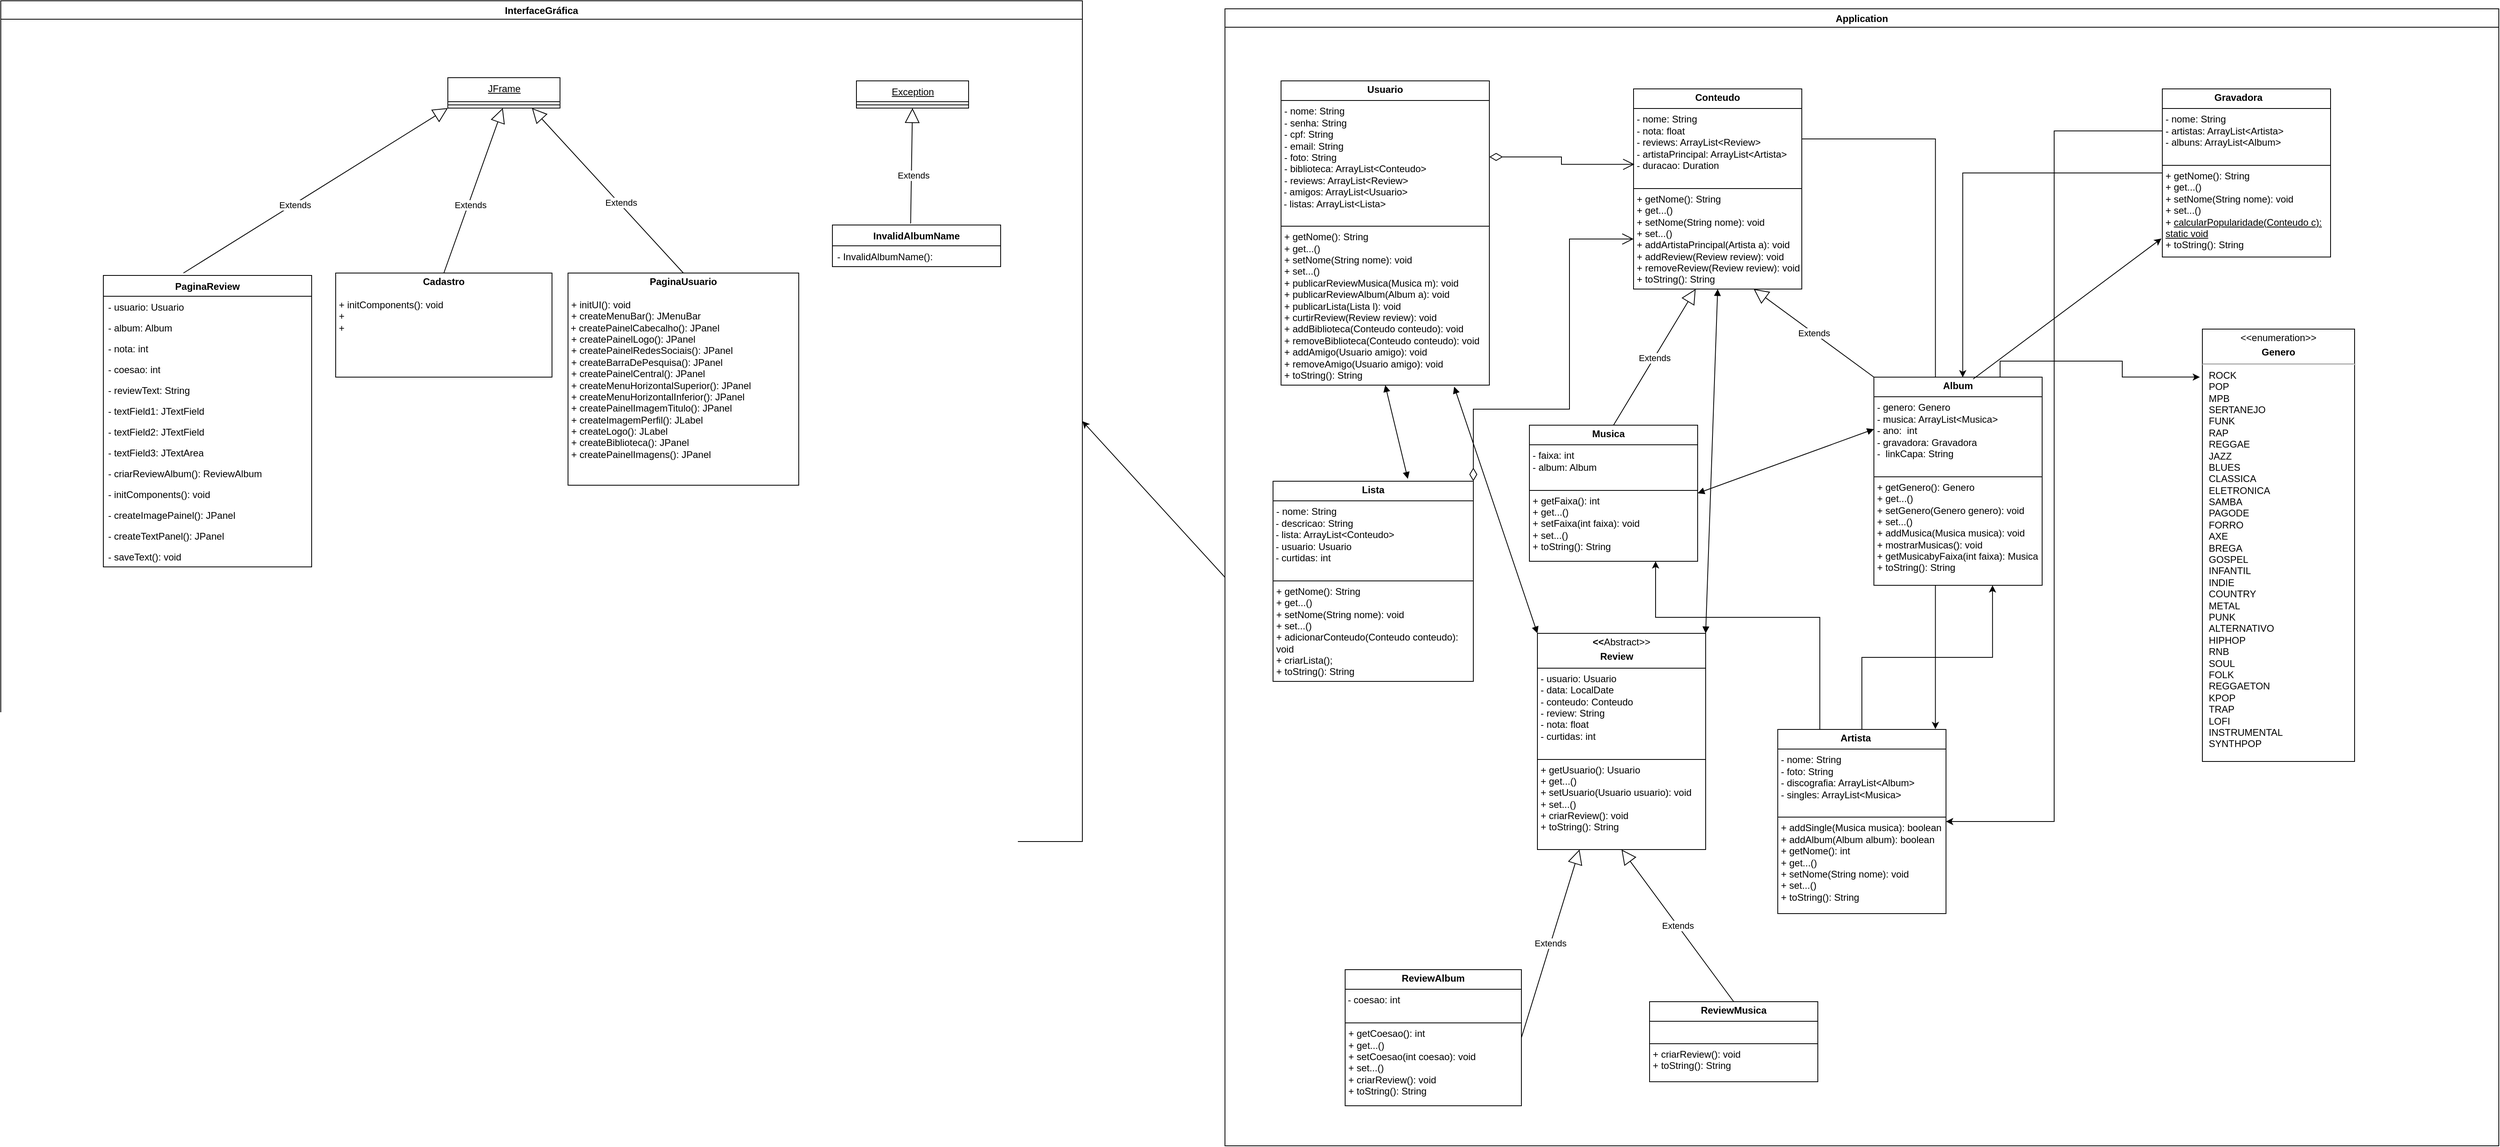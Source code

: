 <mxfile>
    <diagram id="bqN5y9k-0daHvCPZLNPp" name="Page-1">
        <mxGraphModel dx="3400" dy="1515" grid="1" gridSize="10" guides="1" tooltips="1" connect="1" arrows="1" fold="1" page="1" pageScale="1" pageWidth="850" pageHeight="1100" math="0" shadow="0">
            <root>
                <mxCell id="0"/>
                <mxCell id="1" parent="0"/>
                <mxCell id="2" value="&lt;p style=&quot;margin:0px;margin-top:4px;text-align:center;&quot;&gt;&lt;b&gt;Conteudo&lt;/b&gt;&lt;br&gt;&lt;/p&gt;&lt;hr size=&quot;1&quot; style=&quot;border-style:solid;&quot;&gt;&lt;p style=&quot;margin:0px;margin-left:4px;&quot;&gt;- nome: String&lt;/p&gt;&lt;p style=&quot;margin:0px;margin-left:4px;&quot;&gt;- nota: float&lt;/p&gt;&lt;p style=&quot;margin:0px;margin-left:4px;&quot;&gt;- reviews: ArrayList&amp;lt;Review&amp;gt;&lt;/p&gt;&lt;p style=&quot;margin:0px;margin-left:4px;&quot;&gt;- artistaPrincipal: ArrayList&amp;lt;Artista&amp;gt;&lt;/p&gt;&lt;p style=&quot;margin:0px;margin-left:4px;&quot;&gt;- duracao: Duration&lt;br&gt;&lt;/p&gt;&lt;p style=&quot;margin:0px;margin-left:4px;&quot;&gt;&lt;br&gt;&lt;/p&gt;&lt;hr size=&quot;1&quot; style=&quot;border-style:solid;&quot;&gt;&lt;p style=&quot;margin:0px;margin-left:4px;&quot;&gt;+ getNome(): String&lt;/p&gt;&lt;p style=&quot;margin:0px;margin-left:4px;&quot;&gt;+ get...()&lt;/p&gt;&lt;p style=&quot;margin:0px;margin-left:4px;&quot;&gt;+ setNome(String nome): void&lt;/p&gt;&lt;p style=&quot;margin:0px;margin-left:4px;&quot;&gt;+ set...()&lt;/p&gt;&lt;p style=&quot;margin:0px;margin-left:4px;&quot;&gt;+ addArtistaPrincipal(Artista a): void&lt;/p&gt;&lt;p style=&quot;margin:0px;margin-left:4px;&quot;&gt;+ addReview(Review review): void&lt;/p&gt;&lt;p style=&quot;margin:0px;margin-left:4px;&quot;&gt;+ removeReview(Review review): void&lt;/p&gt;&lt;p style=&quot;margin:0px;margin-left:4px;&quot;&gt;+ toString(): String&lt;br&gt;&lt;/p&gt;" style="verticalAlign=top;align=left;overflow=fill;html=1;whiteSpace=wrap;" parent="1" vertex="1">
                    <mxGeometry x="160" y="10" width="210" height="250" as="geometry"/>
                </mxCell>
                <mxCell id="5" value="&lt;p style=&quot;margin:0px;margin-top:4px;text-align:center;&quot;&gt;&lt;b&gt;Musica&lt;span style=&quot;white-space: pre;&quot;&gt;&#9;&lt;/span&gt;&lt;/b&gt;&lt;br&gt;&lt;/p&gt;&lt;hr size=&quot;1&quot; style=&quot;border-style:solid;&quot;&gt;&lt;p style=&quot;margin:0px;margin-left:4px;&quot;&gt;- faixa: int&lt;br&gt;&lt;/p&gt;&lt;p style=&quot;margin:0px;margin-left:4px;&quot;&gt;- album: Album&lt;br&gt;&lt;/p&gt;&lt;br&gt;&lt;hr size=&quot;1&quot; style=&quot;border-style:solid;&quot;&gt;&lt;p style=&quot;margin:0px;margin-left:4px;&quot;&gt;+ getFaixa(): int&lt;br&gt;&lt;/p&gt;&lt;p style=&quot;margin:0px;margin-left:4px;&quot;&gt;+ get...()&lt;/p&gt;&lt;p style=&quot;margin:0px;margin-left:4px;&quot;&gt;+ setFaixa(int faixa): void&lt;/p&gt;&lt;p style=&quot;margin:0px;margin-left:4px;&quot;&gt;+ set...()&lt;/p&gt;&lt;p style=&quot;margin:0px;margin-left:4px;&quot;&gt;+ toString(): String&lt;br&gt;&lt;/p&gt;" style="verticalAlign=top;align=left;overflow=fill;html=1;whiteSpace=wrap;" parent="1" vertex="1">
                    <mxGeometry x="30" y="430" width="210" height="170" as="geometry"/>
                </mxCell>
                <mxCell id="6" value="&lt;p style=&quot;margin:0px;margin-top:4px;text-align:center;&quot;&gt;&lt;b&gt;&amp;lt;&amp;lt;&lt;/b&gt;Abstract&amp;gt;&amp;gt;&lt;br&gt;&lt;/p&gt;&lt;p style=&quot;margin:0px;margin-top:4px;text-align:center;&quot;&gt;&lt;b&gt;Review&lt;span style=&quot;white-space: pre;&quot;&gt;&#9;&lt;/span&gt;&lt;/b&gt;&lt;br&gt;&lt;/p&gt;&lt;hr size=&quot;1&quot; style=&quot;border-style:solid;&quot;&gt;&lt;p style=&quot;margin:0px;margin-left:4px;&quot;&gt;- usuario: Usuario&lt;br&gt;&lt;/p&gt;&lt;p style=&quot;margin:0px;margin-left:4px;&quot;&gt;- data: LocalDate&lt;br&gt;&lt;/p&gt;&lt;p style=&quot;margin:0px;margin-left:4px;&quot;&gt;- conteudo: Conteudo&lt;/p&gt;&lt;p style=&quot;margin:0px;margin-left:4px;&quot;&gt;- review: String&lt;/p&gt;&lt;p style=&quot;margin:0px;margin-left:4px;&quot;&gt;- nota: float&lt;br&gt;&lt;/p&gt;&lt;p style=&quot;margin:0px;margin-left:4px;&quot;&gt;- curtidas: int&lt;/p&gt;&lt;p style=&quot;margin:0px;margin-left:4px;&quot;&gt;&lt;br&gt;&lt;/p&gt;&lt;hr size=&quot;1&quot; style=&quot;border-style:solid;&quot;&gt;&lt;p style=&quot;margin:0px;margin-left:4px;&quot;&gt;+ getUsuario(): Usuario&lt;/p&gt;&lt;p style=&quot;margin:0px;margin-left:4px;&quot;&gt;+ get...()&lt;/p&gt;&lt;p style=&quot;margin:0px;margin-left:4px;&quot;&gt;+ setUsuario(Usuario usuario): void&lt;/p&gt;&lt;p style=&quot;margin:0px;margin-left:4px;&quot;&gt;+ set...()&lt;/p&gt;&lt;p style=&quot;margin:0px;margin-left:4px;&quot;&gt;+ criarReview(): void&lt;/p&gt;&lt;p style=&quot;margin:0px;margin-left:4px;&quot;&gt;+ toString(): String&lt;/p&gt;&lt;p style=&quot;margin:0px;margin-left:4px;&quot;&gt;&lt;br&gt;&lt;/p&gt;" style="verticalAlign=top;align=left;overflow=fill;html=1;whiteSpace=wrap;" parent="1" vertex="1">
                    <mxGeometry x="40" y="690" width="210" height="270" as="geometry"/>
                </mxCell>
                <mxCell id="7" value="&lt;p style=&quot;margin:0px;margin-top:4px;text-align:center;&quot;&gt;&lt;b&gt;ReviewMusica&lt;/b&gt;&lt;br&gt;&lt;/p&gt;&lt;hr size=&quot;1&quot; style=&quot;border-style:solid;&quot;&gt;&lt;p style=&quot;margin:0px;margin-left:4px;&quot;&gt;&lt;br&gt;&lt;/p&gt;&lt;hr size=&quot;1&quot; style=&quot;border-style:solid;&quot;&gt;&lt;p style=&quot;margin:0px;margin-left:4px;&quot;&gt;&lt;span style=&quot;background-color: initial;&quot;&gt;+ criarReview(): void&lt;/span&gt;&lt;br&gt;&lt;/p&gt;&lt;p style=&quot;margin:0px;margin-left:4px;&quot;&gt;+ toString(): String&lt;/p&gt;&lt;p style=&quot;margin:0px;margin-left:4px;&quot;&gt;&lt;br&gt;&lt;/p&gt;" style="verticalAlign=top;align=left;overflow=fill;html=1;whiteSpace=wrap;" parent="1" vertex="1">
                    <mxGeometry x="180" y="1150" width="210" height="100" as="geometry"/>
                </mxCell>
                <mxCell id="8" style="edgeStyle=orthogonalEdgeStyle;rounded=0;orthogonalLoop=1;jettySize=auto;html=1;exitX=0;exitY=0.25;exitDx=0;exitDy=0;entryX=1;entryY=0.5;entryDx=0;entryDy=0;" parent="1" source="9" target="22" edge="1">
                    <mxGeometry relative="1" as="geometry">
                        <mxPoint x="560" y="820" as="targetPoint"/>
                    </mxGeometry>
                </mxCell>
                <mxCell id="10" value="&lt;p style=&quot;margin:0px;margin-top:4px;text-align:center;&quot;&gt;&lt;b&gt;ReviewAlbum&lt;/b&gt;&lt;br&gt;&lt;/p&gt;&lt;hr size=&quot;1&quot; style=&quot;border-style:solid;&quot;&gt;&amp;nbsp;- coesao: int&lt;br&gt;&lt;p style=&quot;margin:0px;margin-left:4px;&quot;&gt;&lt;br&gt;&lt;/p&gt;&lt;hr size=&quot;1&quot; style=&quot;border-style:solid;&quot;&gt;&lt;p style=&quot;margin:0px;margin-left:4px;&quot;&gt;+ getCoesao(): int&lt;br&gt;&lt;/p&gt;&lt;p style=&quot;margin:0px;margin-left:4px;&quot;&gt;+ get...()&lt;/p&gt;&lt;p style=&quot;margin:0px;margin-left:4px;&quot;&gt;+ setCoesao(int coesao): void&lt;/p&gt;&lt;p style=&quot;margin:0px;margin-left:4px;&quot;&gt;+ set...()&lt;/p&gt;&lt;p style=&quot;margin:0px;margin-left:4px;&quot;&gt;+ criarReview(): void&lt;/p&gt;&lt;p style=&quot;margin:0px;margin-left:4px;&quot;&gt;+ toString(): String&lt;/p&gt;&lt;p style=&quot;margin:0px;margin-left:4px;&quot;&gt;&lt;br&gt;&lt;/p&gt;" style="verticalAlign=top;align=left;overflow=fill;html=1;whiteSpace=wrap;" parent="1" vertex="1">
                    <mxGeometry x="-200" y="1110" width="220" height="170" as="geometry"/>
                </mxCell>
                <mxCell id="11" value="Extends" style="endArrow=block;endSize=16;endFill=0;html=1;rounded=0;exitX=0.5;exitY=0;exitDx=0;exitDy=0;entryX=0.5;entryY=1;entryDx=0;entryDy=0;" parent="1" source="5" edge="1">
                    <mxGeometry x="-0.007" width="160" relative="1" as="geometry">
                        <mxPoint x="140" y="420.0" as="sourcePoint"/>
                        <mxPoint x="237.5" y="260.0" as="targetPoint"/>
                        <mxPoint as="offset"/>
                    </mxGeometry>
                </mxCell>
                <mxCell id="12" value="Extends" style="endArrow=block;endSize=16;endFill=0;html=1;rounded=0;entryX=0.5;entryY=1;entryDx=0;entryDy=0;exitX=0;exitY=0;exitDx=0;exitDy=0;" parent="1" edge="1" source="3">
                    <mxGeometry width="160" relative="1" as="geometry">
                        <mxPoint x="450" y="370" as="sourcePoint"/>
                        <mxPoint x="310" y="260.0" as="targetPoint"/>
                    </mxGeometry>
                </mxCell>
                <mxCell id="13" value="Extends" style="endArrow=block;endSize=16;endFill=0;html=1;rounded=0;exitX=1;exitY=0.5;exitDx=0;exitDy=0;entryX=0.25;entryY=1;entryDx=0;entryDy=0;" parent="1" source="10" target="6" edge="1">
                    <mxGeometry width="160" relative="1" as="geometry">
                        <mxPoint x="178" y="360" as="sourcePoint"/>
                        <mxPoint x="255" y="270" as="targetPoint"/>
                    </mxGeometry>
                </mxCell>
                <mxCell id="14" value="Extends" style="endArrow=block;endSize=16;endFill=0;html=1;rounded=0;exitX=0.5;exitY=0;exitDx=0;exitDy=0;entryX=0.5;entryY=1;entryDx=0;entryDy=0;" parent="1" source="7" target="6" edge="1">
                    <mxGeometry width="160" relative="1" as="geometry">
                        <mxPoint x="442.56" y="730.0" as="sourcePoint"/>
                        <mxPoint x="250" y="820" as="targetPoint"/>
                    </mxGeometry>
                </mxCell>
                <mxCell id="17" value="&lt;p style=&quot;margin:0px;margin-top:4px;text-align:center;&quot;&gt;&lt;b&gt;Lista&lt;/b&gt;&lt;br&gt;&lt;/p&gt;&lt;hr size=&quot;1&quot; style=&quot;border-style:solid;&quot;&gt;&lt;p style=&quot;margin:0px;margin-left:4px;&quot;&gt;- nome: String&lt;br&gt;&lt;/p&gt;&lt;div&gt;&amp;nbsp;- descricao: String&lt;/div&gt;&lt;div&gt;&amp;nbsp;- lista: ArrayList&amp;lt;Conteudo&amp;gt;&lt;/div&gt;&lt;div&gt;&amp;nbsp;- usuario: Usuario&lt;/div&gt;&lt;div&gt;&amp;nbsp;- curtidas: int&lt;br&gt;&lt;/div&gt;&lt;p style=&quot;margin:0px;margin-left:4px;&quot;&gt;&lt;br&gt;&lt;/p&gt;&lt;hr size=&quot;1&quot; style=&quot;border-style:solid;&quot;&gt;&lt;p style=&quot;margin:0px;margin-left:4px;&quot;&gt;+ getNome(): String&lt;br&gt;&lt;/p&gt;&lt;p style=&quot;margin:0px;margin-left:4px;&quot;&gt;+ get...()&lt;/p&gt;&lt;p style=&quot;margin:0px;margin-left:4px;&quot;&gt;+ setNome(String nome): void&lt;/p&gt;&lt;p style=&quot;margin:0px;margin-left:4px;&quot;&gt;+ set...()&lt;/p&gt;&lt;p style=&quot;margin:0px;margin-left:4px;&quot;&gt;+ adicionarConteudo(Conteudo conteudo): void&lt;/p&gt;&lt;p style=&quot;margin:0px;margin-left:4px;&quot;&gt;+ criarLista();&lt;br&gt;&lt;/p&gt;&lt;p style=&quot;margin:0px;margin-left:4px;&quot;&gt;+ toString(): String&lt;br&gt;&lt;/p&gt;" style="verticalAlign=top;align=left;overflow=fill;html=1;whiteSpace=wrap;" parent="1" vertex="1">
                    <mxGeometry x="-290" y="500" width="250" height="250" as="geometry"/>
                </mxCell>
                <mxCell id="20" style="edgeStyle=orthogonalEdgeStyle;rounded=0;orthogonalLoop=1;jettySize=auto;html=1;exitX=0.5;exitY=0;exitDx=0;exitDy=0;entryX=0.705;entryY=1;entryDx=0;entryDy=0;entryPerimeter=0;" parent="1" source="22" target="3" edge="1">
                    <mxGeometry relative="1" as="geometry">
                        <mxPoint x="430" y="630" as="targetPoint"/>
                    </mxGeometry>
                </mxCell>
                <mxCell id="21" style="edgeStyle=orthogonalEdgeStyle;rounded=0;orthogonalLoop=1;jettySize=auto;html=1;exitX=0.25;exitY=0;exitDx=0;exitDy=0;entryX=0.75;entryY=1;entryDx=0;entryDy=0;" parent="1" source="22" target="5" edge="1">
                    <mxGeometry relative="1" as="geometry">
                        <Array as="points">
                            <mxPoint x="393" y="670"/>
                            <mxPoint x="188" y="670"/>
                        </Array>
                    </mxGeometry>
                </mxCell>
                <mxCell id="22" value="&lt;p style=&quot;margin:0px;margin-top:4px;text-align:center;&quot;&gt;&lt;b&gt;Artista&lt;span style=&quot;white-space: pre;&quot;&gt;&#9;&lt;/span&gt;&lt;/b&gt;&lt;br&gt;&lt;/p&gt;&lt;hr size=&quot;1&quot; style=&quot;border-style:solid;&quot;&gt;&lt;p style=&quot;margin:0px;margin-left:4px;&quot;&gt;- nome: String&lt;/p&gt;&lt;p style=&quot;margin:0px;margin-left:4px;&quot;&gt;- foto: String&lt;br&gt;&lt;/p&gt;&lt;p style=&quot;margin:0px;margin-left:4px;&quot;&gt;- discografia: ArrayList&amp;lt;Album&amp;gt;&lt;/p&gt;&lt;p style=&quot;margin:0px;margin-left:4px;&quot;&gt;- singles: ArrayList&amp;lt;Musica&amp;gt;&lt;br&gt;&lt;/p&gt;&lt;br&gt;&lt;hr size=&quot;1&quot; style=&quot;border-style:solid;&quot;&gt;&lt;p style=&quot;margin:0px;margin-left:4px;&quot;&gt;+ addSingle(Musica musica): boolean&lt;/p&gt;&lt;p style=&quot;margin:0px;margin-left:4px;&quot;&gt;+ addAlbum(Album album): boolean&lt;/p&gt;&lt;p style=&quot;margin:0px;margin-left:4px;&quot;&gt;+ getNome(): int&lt;br&gt;&lt;/p&gt;&lt;p style=&quot;margin:0px;margin-left:4px;&quot;&gt;+ get...()&lt;/p&gt;&lt;p style=&quot;margin:0px;margin-left:4px;&quot;&gt;+ setNome(String nome): void&lt;/p&gt;&lt;p style=&quot;margin:0px;margin-left:4px;&quot;&gt;+ set...()&lt;/p&gt;&lt;p style=&quot;margin:0px;margin-left:4px;&quot;&gt;+ toString(): String&lt;br&gt;&lt;/p&gt;" style="verticalAlign=top;align=left;overflow=fill;html=1;whiteSpace=wrap;" parent="1" vertex="1">
                    <mxGeometry x="340" y="810" width="210" height="230" as="geometry"/>
                </mxCell>
                <mxCell id="23" value="" style="endArrow=block;startArrow=block;endFill=1;startFill=1;html=1;rounded=0;exitX=0.831;exitY=1.005;exitDx=0;exitDy=0;exitPerimeter=0;entryX=0;entryY=0;entryDx=0;entryDy=0;" parent="1" source="16" target="6" edge="1">
                    <mxGeometry width="160" relative="1" as="geometry">
                        <mxPoint x="90" y="430" as="sourcePoint"/>
                        <mxPoint x="50" y="680" as="targetPoint"/>
                    </mxGeometry>
                </mxCell>
                <mxCell id="24" value="" style="endArrow=open;html=1;endSize=12;startArrow=diamondThin;startSize=14;startFill=0;edgeStyle=orthogonalEdgeStyle;align=left;verticalAlign=bottom;rounded=0;exitX=1;exitY=0.25;exitDx=0;exitDy=0;entryX=0.005;entryY=0.377;entryDx=0;entryDy=0;entryPerimeter=0;" parent="1" source="16" target="2" edge="1">
                    <mxGeometry x="-1" y="3" relative="1" as="geometry">
                        <mxPoint x="90" y="370" as="sourcePoint"/>
                        <mxPoint x="150" y="105" as="targetPoint"/>
                    </mxGeometry>
                </mxCell>
                <mxCell id="25" value="" style="endArrow=block;startArrow=block;endFill=1;startFill=1;html=1;rounded=0;exitX=0.5;exitY=1;exitDx=0;exitDy=0;entryX=0.673;entryY=-0.012;entryDx=0;entryDy=0;entryPerimeter=0;" parent="1" source="16" target="17" edge="1">
                    <mxGeometry width="160" relative="1" as="geometry">
                        <mxPoint x="90" y="330" as="sourcePoint"/>
                        <mxPoint x="250" y="330" as="targetPoint"/>
                    </mxGeometry>
                </mxCell>
                <mxCell id="26" value="" style="endArrow=open;html=1;endSize=12;startArrow=diamondThin;startSize=14;startFill=0;edgeStyle=orthogonalEdgeStyle;align=left;verticalAlign=bottom;rounded=0;exitX=1;exitY=0;exitDx=0;exitDy=0;entryX=0;entryY=0.75;entryDx=0;entryDy=0;" parent="1" source="17" target="2" edge="1">
                    <mxGeometry x="-1" y="3" relative="1" as="geometry">
                        <mxPoint x="20" y="115" as="sourcePoint"/>
                        <mxPoint x="150" y="230" as="targetPoint"/>
                        <Array as="points">
                            <mxPoint x="-40" y="410"/>
                            <mxPoint x="80" y="410"/>
                            <mxPoint x="80" y="198"/>
                        </Array>
                    </mxGeometry>
                </mxCell>
                <mxCell id="27" value="" style="endArrow=block;startArrow=block;endFill=1;startFill=1;html=1;rounded=0;exitX=0.5;exitY=1;exitDx=0;exitDy=0;" parent="1" source="2" edge="1">
                    <mxGeometry width="160" relative="1" as="geometry">
                        <mxPoint x="-24" y="402" as="sourcePoint"/>
                        <mxPoint x="250" y="690" as="targetPoint"/>
                    </mxGeometry>
                </mxCell>
                <mxCell id="28" style="edgeStyle=orthogonalEdgeStyle;rounded=0;orthogonalLoop=1;jettySize=auto;html=1;exitX=1;exitY=0.25;exitDx=0;exitDy=0;entryX=0.937;entryY=-0.002;entryDx=0;entryDy=0;entryPerimeter=0;" parent="1" source="2" target="22" edge="1">
                    <mxGeometry relative="1" as="geometry"/>
                </mxCell>
                <mxCell id="29" value="" style="endArrow=block;startArrow=block;endFill=1;startFill=1;html=1;rounded=0;exitX=1;exitY=0.5;exitDx=0;exitDy=0;entryX=0;entryY=0.25;entryDx=0;entryDy=0;" parent="1" source="5" target="3" edge="1">
                    <mxGeometry width="160" relative="1" as="geometry">
                        <mxPoint x="360" y="490" as="sourcePoint"/>
                        <mxPoint x="520" y="490" as="targetPoint"/>
                    </mxGeometry>
                </mxCell>
                <mxCell id="74" style="edgeStyle=none;html=1;exitX=0;exitY=0.5;exitDx=0;exitDy=0;entryX=1;entryY=0.5;entryDx=0;entryDy=0;" edge="1" parent="1" source="42" target="69">
                    <mxGeometry relative="1" as="geometry"/>
                </mxCell>
                <mxCell id="42" value="Application" style="swimlane;" parent="1" vertex="1">
                    <mxGeometry x="-350" y="-90" width="1590" height="1420" as="geometry"/>
                </mxCell>
                <mxCell id="9" value="&lt;p style=&quot;margin:0px;margin-top:4px;text-align:center;&quot;&gt;&lt;b&gt;Gravadora&lt;span style=&quot;white-space: pre;&quot;&gt;&#9;&lt;/span&gt;&lt;/b&gt;&lt;br&gt;&lt;/p&gt;&lt;hr size=&quot;1&quot; style=&quot;border-style:solid;&quot;&gt;&lt;p style=&quot;margin:0px;margin-left:4px;&quot;&gt;- nome: String&lt;br&gt;&lt;/p&gt;&lt;p style=&quot;margin:0px;margin-left:4px;&quot;&gt;- artistas: ArrayList&amp;lt;Artista&amp;gt;&lt;br&gt;&lt;/p&gt;&lt;p style=&quot;margin:0px;margin-left:4px;&quot;&gt;- albuns: ArrayList&amp;lt;Album&amp;gt;&lt;br&gt;&lt;/p&gt;&lt;br&gt;&lt;hr size=&quot;1&quot; style=&quot;border-style:solid;&quot;&gt;&lt;p style=&quot;margin:0px;margin-left:4px;&quot;&gt;+ getNome(): String&lt;br&gt;&lt;/p&gt;&lt;p style=&quot;margin:0px;margin-left:4px;&quot;&gt;+ get...()&lt;/p&gt;&lt;p style=&quot;margin:0px;margin-left:4px;&quot;&gt;+ setNome(String nome): void&lt;/p&gt;&lt;p style=&quot;margin:0px;margin-left:4px;&quot;&gt;+ set...()&lt;/p&gt;&lt;p style=&quot;margin:0px;margin-left:4px;&quot;&gt;+ &lt;u&gt;calcularPopularidade(Conteudo c): static void&lt;/u&gt;&lt;/p&gt;&lt;p style=&quot;margin:0px;margin-left:4px;&quot;&gt;&lt;span style=&quot;background-color: initial;&quot;&gt;+ toString(): String&lt;/span&gt;&lt;/p&gt;" style="verticalAlign=top;align=left;overflow=fill;html=1;whiteSpace=wrap;" parent="42" vertex="1">
                    <mxGeometry x="1170" y="100" width="210" height="210" as="geometry"/>
                </mxCell>
                <mxCell id="4" value="&lt;p style=&quot;margin:0px;margin-top:4px;text-align:center;&quot;&gt;&amp;lt;&amp;lt;enumeration&amp;gt;&amp;gt;&lt;/p&gt;&lt;p style=&quot;margin:0px;margin-top:4px;text-align:center;&quot;&gt;&lt;b&gt;Genero&lt;/b&gt;&lt;br&gt;&lt;/p&gt;&lt;hr&gt;&lt;p style=&quot;margin:0px;margin-left:8px;text-align:left;&quot;&gt;ROCK&lt;/p&gt;&lt;p style=&quot;margin:0px;margin-left:8px;text-align:left;&quot;&gt;POP&lt;/p&gt;&lt;p style=&quot;margin:0px;margin-left:8px;text-align:left;&quot;&gt;MPB&lt;/p&gt;&lt;p style=&quot;margin:0px;margin-left:8px;text-align:left;&quot;&gt;SERTANEJO&lt;/p&gt;&lt;p style=&quot;margin:0px;margin-left:8px;text-align:left;&quot;&gt;FUNK&lt;/p&gt;&lt;p style=&quot;margin:0px;margin-left:8px;text-align:left;&quot;&gt;RAP&lt;/p&gt;&lt;p style=&quot;margin:0px;margin-left:8px;text-align:left;&quot;&gt;REGGAE&lt;/p&gt;&lt;p style=&quot;margin:0px;margin-left:8px;text-align:left;&quot;&gt;JAZZ&lt;/p&gt;&lt;p style=&quot;margin:0px;margin-left:8px;text-align:left;&quot;&gt;BLUES&lt;/p&gt;&lt;p style=&quot;margin:0px;margin-left:8px;text-align:left;&quot;&gt;CLASSICA&lt;/p&gt;&lt;p style=&quot;margin:0px;margin-left:8px;text-align:left;&quot;&gt;ELETRONICA&lt;/p&gt;&lt;p style=&quot;margin:0px;margin-left:8px;text-align:left;&quot;&gt;SAMBA&lt;/p&gt;&lt;p style=&quot;margin:0px;margin-left:8px;text-align:left;&quot;&gt;PAGODE&lt;/p&gt;&lt;p style=&quot;margin:0px;margin-left:8px;text-align:left;&quot;&gt;FORRO&lt;/p&gt;&lt;p style=&quot;margin:0px;margin-left:8px;text-align:left;&quot;&gt;AXE&lt;/p&gt;&lt;p style=&quot;margin:0px;margin-left:8px;text-align:left;&quot;&gt;BREGA&lt;br&gt;&lt;/p&gt;&lt;p style=&quot;margin:0px;margin-left:8px;text-align:left;&quot;&gt;GOSPEL&lt;/p&gt;&lt;p style=&quot;margin:0px;margin-left:8px;text-align:left;&quot;&gt;INFANTIL&lt;/p&gt;&lt;p style=&quot;margin:0px;margin-left:8px;text-align:left;&quot;&gt;INDIE&lt;/p&gt;&lt;p style=&quot;margin:0px;margin-left:8px;text-align:left;&quot;&gt;COUNTRY&lt;/p&gt;&lt;p style=&quot;margin:0px;margin-left:8px;text-align:left;&quot;&gt;METAL&lt;/p&gt;&lt;p style=&quot;margin:0px;margin-left:8px;text-align:left;&quot;&gt;PUNK&lt;br&gt;ALTERNATIVO&lt;/p&gt;&lt;p style=&quot;margin:0px;margin-left:8px;text-align:left;&quot;&gt;HIPHOP&lt;/p&gt;&lt;p style=&quot;margin:0px;margin-left:8px;text-align:left;&quot;&gt;RNB&lt;/p&gt;&lt;p style=&quot;margin:0px;margin-left:8px;text-align:left;&quot;&gt;SOUL&lt;/p&gt;&lt;p style=&quot;margin:0px;margin-left:8px;text-align:left;&quot;&gt;FOLK&lt;/p&gt;&lt;p style=&quot;margin:0px;margin-left:8px;text-align:left;&quot;&gt;REGGAETON&lt;/p&gt;&lt;p style=&quot;margin:0px;margin-left:8px;text-align:left;&quot;&gt;KPOP&lt;/p&gt;&lt;p style=&quot;margin:0px;margin-left:8px;text-align:left;&quot;&gt;TRAP&lt;/p&gt;&lt;p style=&quot;margin:0px;margin-left:8px;text-align:left;&quot;&gt;LOFI&lt;/p&gt;&lt;p style=&quot;margin:0px;margin-left:8px;text-align:left;&quot;&gt;INSTRUMENTAL&lt;/p&gt;&lt;p style=&quot;margin:0px;margin-left:8px;text-align:left;&quot;&gt;SYNTHPOP&lt;br&gt;&lt;/p&gt;" style="shape=rect;html=1;overflow=fill;whiteSpace=wrap;" parent="42" vertex="1">
                    <mxGeometry x="1220" y="400" width="190" height="540" as="geometry"/>
                </mxCell>
                <mxCell id="3" value="&lt;p style=&quot;margin:0px;margin-top:4px;text-align:center;&quot;&gt;&lt;b&gt;Album&lt;/b&gt;&lt;br&gt;&lt;/p&gt;&lt;hr size=&quot;1&quot; style=&quot;border-style:solid;&quot;&gt;&lt;p style=&quot;margin:0px;margin-left:4px;&quot;&gt;- genero: Genero&lt;br&gt;&lt;/p&gt;&lt;p style=&quot;margin:0px;margin-left:4px;&quot;&gt;- musica: ArrayList&amp;lt;Musica&amp;gt;&lt;/p&gt;&lt;p style=&quot;margin:0px;margin-left:4px;&quot;&gt;- ano:&amp;nbsp; int&lt;/p&gt;&lt;p style=&quot;margin:0px;margin-left:4px;&quot;&gt;- gravadora: Gravadora&lt;br&gt;&lt;/p&gt;&lt;p style=&quot;margin:0px;margin-left:4px;&quot;&gt;-&amp;nbsp; linkCapa: String&lt;/p&gt;&lt;p style=&quot;margin:0px;margin-left:4px;&quot;&gt;&lt;br&gt;&lt;/p&gt;&lt;hr size=&quot;1&quot; style=&quot;border-style:solid;&quot;&gt;&lt;p style=&quot;margin:0px;margin-left:4px;&quot;&gt;+ getGenero(): Genero&lt;/p&gt;&lt;p style=&quot;margin:0px;margin-left:4px;&quot;&gt;+ get...()&lt;/p&gt;&lt;p style=&quot;margin:0px;margin-left:4px;&quot;&gt;+ setGenero(Genero genero): void&lt;/p&gt;&lt;p style=&quot;margin:0px;margin-left:4px;&quot;&gt;+ set...()&lt;/p&gt;&lt;p style=&quot;margin:0px;margin-left:4px;&quot;&gt;+ addMusica(Musica musica): void&lt;/p&gt;&lt;p style=&quot;margin:0px;margin-left:4px;&quot;&gt;+ mostrarMusicas(): void&lt;br&gt;&lt;/p&gt;&lt;p style=&quot;margin:0px;margin-left:4px;&quot;&gt;+ getMusicabyFaixa(int faixa): Musica&lt;br&gt;&lt;/p&gt;&lt;p style=&quot;margin:0px;margin-left:4px;&quot;&gt;+ toString(): String&lt;br&gt;&lt;/p&gt;" style="verticalAlign=top;align=left;overflow=fill;html=1;whiteSpace=wrap;" parent="42" vertex="1">
                    <mxGeometry x="810" y="460" width="210" height="260" as="geometry"/>
                </mxCell>
                <mxCell id="30" style="edgeStyle=orthogonalEdgeStyle;rounded=0;orthogonalLoop=1;jettySize=auto;html=1;exitX=0;exitY=0.5;exitDx=0;exitDy=0;entryX=0.528;entryY=0.001;entryDx=0;entryDy=0;entryPerimeter=0;" parent="42" source="9" target="3" edge="1">
                    <mxGeometry relative="1" as="geometry"/>
                </mxCell>
                <mxCell id="19" value="" style="endArrow=classic;html=1;rounded=0;exitX=0.59;exitY=0.009;exitDx=0;exitDy=0;exitPerimeter=0;entryX=-0.005;entryY=0.89;entryDx=0;entryDy=0;entryPerimeter=0;" parent="42" source="3" target="9" edge="1">
                    <mxGeometry width="50" height="50" relative="1" as="geometry">
                        <mxPoint x="910" y="350" as="sourcePoint"/>
                        <mxPoint x="960" y="300" as="targetPoint"/>
                    </mxGeometry>
                </mxCell>
                <mxCell id="15" style="edgeStyle=orthogonalEdgeStyle;rounded=0;orthogonalLoop=1;jettySize=auto;html=1;exitX=0.75;exitY=0;exitDx=0;exitDy=0;entryX=-0.016;entryY=0.111;entryDx=0;entryDy=0;entryPerimeter=0;strokeColor=default;" parent="42" source="3" target="4" edge="1">
                    <mxGeometry relative="1" as="geometry"/>
                </mxCell>
                <mxCell id="16" value="&lt;p style=&quot;margin:0px;margin-top:4px;text-align:center;&quot;&gt;&lt;b&gt;Usuario&lt;/b&gt;&lt;br&gt;&lt;/p&gt;&lt;hr size=&quot;1&quot; style=&quot;border-style:solid;&quot;&gt;&lt;p style=&quot;margin:0px;margin-left:4px;&quot;&gt;- nome: String&lt;/p&gt;&lt;p style=&quot;margin:0px;margin-left:4px;&quot;&gt;- senha: String&lt;br&gt;&lt;/p&gt;&lt;p style=&quot;margin:0px;margin-left:4px;&quot;&gt;- cpf: String&lt;br&gt;&lt;/p&gt;&lt;p style=&quot;margin:0px;margin-left:4px;&quot;&gt;- email: String&lt;br&gt;&lt;/p&gt;&lt;p style=&quot;margin:0px;margin-left:4px;&quot;&gt;- foto: String&lt;br&gt;&lt;/p&gt;&lt;p style=&quot;margin:0px;margin-left:4px;&quot;&gt;- biblioteca: ArrayList&amp;lt;Conteudo&amp;gt;&lt;br&gt;&lt;/p&gt;&lt;p style=&quot;margin:0px;margin-left:4px;&quot;&gt;- reviews: ArrayList&amp;lt;Review&amp;gt;&lt;/p&gt;&amp;nbsp;- amigos: ArrayList&amp;lt;Usuario&amp;gt;&lt;div&gt;&amp;nbsp;- listas: ArrayList&amp;lt;Lista&amp;gt;&lt;br&gt;&lt;p style=&quot;margin:0px;margin-left:4px;&quot;&gt;&lt;br&gt;&lt;/p&gt;&lt;hr size=&quot;1&quot; style=&quot;border-style:solid;&quot;&gt;&lt;p style=&quot;margin:0px;margin-left:4px;&quot;&gt;+ getNome(): String&lt;/p&gt;&lt;p style=&quot;margin:0px;margin-left:4px;&quot;&gt;+ get...()&lt;/p&gt;&lt;p style=&quot;margin:0px;margin-left:4px;&quot;&gt;+ setNome(String nome): void&lt;/p&gt;&lt;p style=&quot;margin:0px;margin-left:4px;&quot;&gt;+ set...()&lt;/p&gt;&lt;p style=&quot;margin:0px;margin-left:4px;&quot;&gt;+ publicarReviewMusica(Musica m): void&lt;/p&gt;&lt;p style=&quot;margin:0px;margin-left:4px;&quot;&gt;+ publicarReviewAlbum(Album a): void&lt;/p&gt;&lt;p style=&quot;margin:0px;margin-left:4px;&quot;&gt;+ publicarLista(Lista l): void&lt;br&gt;&lt;/p&gt;&lt;p style=&quot;margin:0px;margin-left:4px;&quot;&gt;+ curtirReview(Review review): void&lt;/p&gt;&lt;p style=&quot;margin:0px;margin-left:4px;&quot;&gt;+ addBiblioteca(Conteudo conteudo): void&lt;/p&gt;&lt;p style=&quot;margin:0px;margin-left:4px;&quot;&gt;+ removeBiblioteca(Conteudo conteudo): void&lt;/p&gt;&lt;p style=&quot;margin:0px;margin-left:4px;&quot;&gt;+ addAmigo(Usuario amigo): void&lt;/p&gt;&lt;p style=&quot;margin:0px;margin-left:4px;&quot;&gt;+ removeAmigo(Usuario amigo): void&lt;/p&gt;&lt;p style=&quot;margin:0px;margin-left:4px;&quot;&gt;+ toString(): String&lt;br&gt;&lt;/p&gt;&lt;p style=&quot;margin:0px;margin-left:4px;&quot;&gt;&lt;br&gt;&lt;/p&gt;&lt;p style=&quot;margin:0px;margin-left:4px;&quot;&gt;&lt;br&gt;&lt;/p&gt;&lt;p style=&quot;margin:0px;margin-left:4px;&quot;&gt;&lt;br&gt;&lt;/p&gt;&lt;/div&gt;" style="verticalAlign=top;align=left;overflow=fill;html=1;whiteSpace=wrap;" parent="42" vertex="1">
                    <mxGeometry x="70" y="90" width="260" height="380" as="geometry"/>
                </mxCell>
                <mxCell id="69" value="InterfaceGráfica" style="swimlane;" parent="1" vertex="1">
                    <mxGeometry x="-1878" y="-100" width="1350" height="1050" as="geometry"/>
                </mxCell>
                <mxCell id="37" value="&lt;p style=&quot;margin:0px;margin-top:4px;text-align:center;&quot;&gt;&lt;b&gt;PaginaUsuario&lt;/b&gt;&lt;/p&gt;&lt;p style=&quot;margin:0px;margin-left:4px;&quot;&gt;&lt;br&gt;&lt;/p&gt;&lt;p style=&quot;margin:0px;margin-left:4px;&quot;&gt;&lt;/p&gt;&lt;p style=&quot;margin:0px;margin-left:4px;&quot;&gt;+ initUI(): void&lt;/p&gt;&lt;p style=&quot;margin:0px;margin-left:4px;&quot;&gt;+ createMenuBar(): JMenuBar&lt;/p&gt;&amp;nbsp;&lt;span style=&quot;background-color: initial;&quot;&gt;+ createPainelCabecalho(): JPanel&lt;/span&gt;&lt;br&gt;&lt;p style=&quot;margin:0px;margin-left:4px;&quot;&gt;+ createPainelLogo(): JPanel&lt;br&gt;&lt;/p&gt;&lt;p style=&quot;margin:0px;margin-left:4px;&quot;&gt;+ createPainelRedesSociais(): JPanel&lt;/p&gt;&lt;p style=&quot;margin:0px;margin-left:4px;&quot;&gt;+ createBarraDePesquisa(): JPanel&lt;/p&gt;&lt;p style=&quot;margin:0px;margin-left:4px;&quot;&gt;+ createPainelCentral(): JPanel&lt;/p&gt;&lt;p style=&quot;margin:0px;margin-left:4px;&quot;&gt;+ createMenuHorizontalSuperior(): JPanel&lt;/p&gt;&lt;p style=&quot;margin:0px;margin-left:4px;&quot;&gt;+ createMenuHorizontalInferior(): JPanel&lt;br&gt;&lt;/p&gt;&lt;p style=&quot;margin:0px;margin-left:4px;&quot;&gt;+ createPainelImagemTitulo(): JPanel&lt;br&gt;&lt;/p&gt;&lt;p style=&quot;margin:0px;margin-left:4px;&quot;&gt;+ createImagemPerfil(): JLabel&lt;br&gt;&lt;/p&gt;&lt;p style=&quot;margin:0px;margin-left:4px;&quot;&gt;+ createLogo(): JLabel&lt;/p&gt;&lt;p style=&quot;margin:0px;margin-left:4px;&quot;&gt;+ createBiblioteca(): JPanel&lt;/p&gt;&lt;p style=&quot;margin:0px;margin-left:4px;&quot;&gt;+ createPainelImagens(): JPanel&lt;/p&gt;" style="verticalAlign=top;align=left;overflow=fill;html=1;whiteSpace=wrap;" parent="69" vertex="1">
                    <mxGeometry x="708" y="340" width="288" height="265" as="geometry"/>
                </mxCell>
                <mxCell id="53" value="&lt;p style=&quot;margin:0px;margin-top:4px;text-align:center;&quot;&gt;&lt;b&gt;Cadastro&lt;/b&gt;&lt;/p&gt;&lt;p style=&quot;margin:0px;margin-left:4px;&quot;&gt;&lt;br&gt;&lt;/p&gt;&lt;p style=&quot;margin:0px;margin-left:4px;&quot;&gt;&lt;/p&gt;&lt;p style=&quot;margin:0px;margin-left:4px;&quot;&gt;+ initComponents(): void&lt;/p&gt;&lt;p style=&quot;margin:0px;margin-left:4px;&quot;&gt;+&amp;nbsp;&lt;/p&gt;&lt;p style=&quot;margin:0px;margin-left:4px;&quot;&gt;+&lt;/p&gt;" style="verticalAlign=top;align=left;overflow=fill;html=1;whiteSpace=wrap;" parent="69" vertex="1">
                    <mxGeometry x="418" y="340" width="270" height="130" as="geometry"/>
                </mxCell>
                <mxCell id="54" value="JFrame" style="swimlane;fontStyle=4;align=center;verticalAlign=top;childLayout=stackLayout;horizontal=1;startSize=30;horizontalStack=0;resizeParent=1;resizeParentMax=0;resizeLast=0;collapsible=0;marginBottom=0;html=1;" parent="69" vertex="1">
                    <mxGeometry x="558" y="96" width="140" height="38" as="geometry"/>
                </mxCell>
                <mxCell id="56" value="" style="line;strokeWidth=1;fillColor=none;align=left;verticalAlign=middle;spacingTop=-1;spacingLeft=3;spacingRight=3;rotatable=0;labelPosition=right;points=[];portConstraint=eastwest;" parent="54" vertex="1">
                    <mxGeometry y="30" width="140" height="8" as="geometry"/>
                </mxCell>
                <mxCell id="61" style="edgeStyle=none;html=1;exitX=0.5;exitY=1;exitDx=0;exitDy=0;" parent="54" source="54" target="56" edge="1">
                    <mxGeometry relative="1" as="geometry"/>
                </mxCell>
                <mxCell id="68" value="Extends" style="endArrow=block;endSize=16;endFill=0;html=1;rounded=0;exitX=0.5;exitY=0;exitDx=0;exitDy=0;entryX=0.75;entryY=1;entryDx=0;entryDy=0;startArrow=none;" parent="69" source="37" target="54" edge="1">
                    <mxGeometry x="-0.162" y="-2" width="160" relative="1" as="geometry">
                        <mxPoint x="860" y="85" as="sourcePoint"/>
                        <mxPoint x="975" y="-70" as="targetPoint"/>
                        <mxPoint as="offset"/>
                        <Array as="points"/>
                    </mxGeometry>
                </mxCell>
                <mxCell id="67" value="Extends" style="endArrow=block;endSize=16;endFill=0;html=1;rounded=0;exitX=0.5;exitY=0;exitDx=0;exitDy=0;" parent="69" source="53" edge="1" target="56">
                    <mxGeometry x="-0.162" y="-2" width="160" relative="1" as="geometry">
                        <mxPoint x="517.5" y="100" as="sourcePoint"/>
                        <mxPoint x="620" y="-70" as="targetPoint"/>
                        <mxPoint as="offset"/>
                    </mxGeometry>
                </mxCell>
                <mxCell id="77" value="Exception" style="swimlane;fontStyle=4;align=center;verticalAlign=top;childLayout=stackLayout;horizontal=1;startSize=26;horizontalStack=0;resizeParent=1;resizeParentMax=0;resizeLast=0;collapsible=0;marginBottom=0;html=1;" vertex="1" parent="69">
                    <mxGeometry x="1068" y="100" width="140" height="34" as="geometry"/>
                </mxCell>
                <mxCell id="78" value="" style="line;strokeWidth=1;fillColor=none;align=left;verticalAlign=middle;spacingTop=-1;spacingLeft=3;spacingRight=3;rotatable=0;labelPosition=right;points=[];portConstraint=eastwest;" vertex="1" parent="77">
                    <mxGeometry y="26" width="140" height="8" as="geometry"/>
                </mxCell>
                <mxCell id="79" style="edgeStyle=none;html=1;exitX=0.5;exitY=1;exitDx=0;exitDy=0;" edge="1" parent="77" source="77" target="78">
                    <mxGeometry relative="1" as="geometry"/>
                </mxCell>
                <mxCell id="80" value="InvalidAlbumName" style="swimlane;fontStyle=1;align=center;verticalAlign=top;childLayout=stackLayout;horizontal=1;startSize=26;horizontalStack=0;resizeParent=1;resizeParentMax=0;resizeLast=0;collapsible=1;marginBottom=0;whiteSpace=wrap;html=1;" vertex="1" parent="69">
                    <mxGeometry x="1038" y="280" width="210" height="52" as="geometry"/>
                </mxCell>
                <mxCell id="81" value="- InvalidAlbumName(): " style="text;strokeColor=none;fillColor=none;align=left;verticalAlign=top;spacingLeft=4;spacingRight=4;overflow=hidden;rotatable=0;points=[[0,0.5],[1,0.5]];portConstraint=eastwest;whiteSpace=wrap;html=1;" vertex="1" parent="80">
                    <mxGeometry y="26" width="210" height="26" as="geometry"/>
                </mxCell>
                <mxCell id="84" value="Extends" style="endArrow=block;endSize=16;endFill=0;html=1;rounded=0;exitX=0.465;exitY=-0.037;exitDx=0;exitDy=0;startArrow=none;exitPerimeter=0;" edge="1" parent="69" source="80" target="78">
                    <mxGeometry x="-0.162" y="-2" width="160" relative="1" as="geometry">
                        <mxPoint x="722" y="315" as="sourcePoint"/>
                        <mxPoint x="708" y="150" as="targetPoint"/>
                        <mxPoint as="offset"/>
                        <Array as="points"/>
                    </mxGeometry>
                </mxCell>
                <mxCell id="85" value="PaginaReview" style="swimlane;fontStyle=1;align=center;verticalAlign=top;childLayout=stackLayout;horizontal=1;startSize=26;horizontalStack=0;resizeParent=1;resizeParentMax=0;resizeLast=0;collapsible=1;marginBottom=0;whiteSpace=wrap;html=1;" vertex="1" parent="69">
                    <mxGeometry x="128" y="343" width="260" height="364" as="geometry"/>
                </mxCell>
                <mxCell id="86" value="- usuario: Usuario" style="text;strokeColor=none;fillColor=none;align=left;verticalAlign=top;spacingLeft=4;spacingRight=4;overflow=hidden;rotatable=0;points=[[0,0.5],[1,0.5]];portConstraint=eastwest;whiteSpace=wrap;html=1;" vertex="1" parent="85">
                    <mxGeometry y="26" width="260" height="26" as="geometry"/>
                </mxCell>
                <mxCell id="87" value="- album: Album" style="text;strokeColor=none;fillColor=none;align=left;verticalAlign=top;spacingLeft=4;spacingRight=4;overflow=hidden;rotatable=0;points=[[0,0.5],[1,0.5]];portConstraint=eastwest;whiteSpace=wrap;html=1;" vertex="1" parent="85">
                    <mxGeometry y="52" width="260" height="26" as="geometry"/>
                </mxCell>
                <mxCell id="88" value="- nota: int" style="text;strokeColor=none;fillColor=none;align=left;verticalAlign=top;spacingLeft=4;spacingRight=4;overflow=hidden;rotatable=0;points=[[0,0.5],[1,0.5]];portConstraint=eastwest;whiteSpace=wrap;html=1;" vertex="1" parent="85">
                    <mxGeometry y="78" width="260" height="26" as="geometry"/>
                </mxCell>
                <mxCell id="89" value="- coesao: int" style="text;strokeColor=none;fillColor=none;align=left;verticalAlign=top;spacingLeft=4;spacingRight=4;overflow=hidden;rotatable=0;points=[[0,0.5],[1,0.5]];portConstraint=eastwest;whiteSpace=wrap;html=1;" vertex="1" parent="85">
                    <mxGeometry y="104" width="260" height="26" as="geometry"/>
                </mxCell>
                <mxCell id="90" value="- reviewText: String" style="text;strokeColor=none;fillColor=none;align=left;verticalAlign=top;spacingLeft=4;spacingRight=4;overflow=hidden;rotatable=0;points=[[0,0.5],[1,0.5]];portConstraint=eastwest;whiteSpace=wrap;html=1;" vertex="1" parent="85">
                    <mxGeometry y="130" width="260" height="26" as="geometry"/>
                </mxCell>
                <mxCell id="91" value="- textField1: JTextField" style="text;strokeColor=none;fillColor=none;align=left;verticalAlign=top;spacingLeft=4;spacingRight=4;overflow=hidden;rotatable=0;points=[[0,0.5],[1,0.5]];portConstraint=eastwest;whiteSpace=wrap;html=1;" vertex="1" parent="85">
                    <mxGeometry y="156" width="260" height="26" as="geometry"/>
                </mxCell>
                <mxCell id="92" value="- textField2: JTextField" style="text;strokeColor=none;fillColor=none;align=left;verticalAlign=top;spacingLeft=4;spacingRight=4;overflow=hidden;rotatable=0;points=[[0,0.5],[1,0.5]];portConstraint=eastwest;whiteSpace=wrap;html=1;" vertex="1" parent="85">
                    <mxGeometry y="182" width="260" height="26" as="geometry"/>
                </mxCell>
                <mxCell id="93" value="- textField3: JTextArea" style="text;strokeColor=none;fillColor=none;align=left;verticalAlign=top;spacingLeft=4;spacingRight=4;overflow=hidden;rotatable=0;points=[[0,0.5],[1,0.5]];portConstraint=eastwest;whiteSpace=wrap;html=1;" vertex="1" parent="85">
                    <mxGeometry y="208" width="260" height="26" as="geometry"/>
                </mxCell>
                <mxCell id="94" value="- criarReviewAlbum(): ReviewAlbum" style="text;strokeColor=none;fillColor=none;align=left;verticalAlign=top;spacingLeft=4;spacingRight=4;overflow=hidden;rotatable=0;points=[[0,0.5],[1,0.5]];portConstraint=eastwest;whiteSpace=wrap;html=1;" vertex="1" parent="85">
                    <mxGeometry y="234" width="260" height="26" as="geometry"/>
                </mxCell>
                <mxCell id="95" value="- initComponents(): void" style="text;strokeColor=none;fillColor=none;align=left;verticalAlign=top;spacingLeft=4;spacingRight=4;overflow=hidden;rotatable=0;points=[[0,0.5],[1,0.5]];portConstraint=eastwest;whiteSpace=wrap;html=1;" vertex="1" parent="85">
                    <mxGeometry y="260" width="260" height="26" as="geometry"/>
                </mxCell>
                <mxCell id="96" value="- createImagePainel(): JPanel" style="text;strokeColor=none;fillColor=none;align=left;verticalAlign=top;spacingLeft=4;spacingRight=4;overflow=hidden;rotatable=0;points=[[0,0.5],[1,0.5]];portConstraint=eastwest;whiteSpace=wrap;html=1;" vertex="1" parent="85">
                    <mxGeometry y="286" width="260" height="26" as="geometry"/>
                </mxCell>
                <mxCell id="97" value="- createTextPanel(): JPanel" style="text;strokeColor=none;fillColor=none;align=left;verticalAlign=top;spacingLeft=4;spacingRight=4;overflow=hidden;rotatable=0;points=[[0,0.5],[1,0.5]];portConstraint=eastwest;whiteSpace=wrap;html=1;" vertex="1" parent="85">
                    <mxGeometry y="312" width="260" height="26" as="geometry"/>
                </mxCell>
                <mxCell id="98" value="- saveText(): void" style="text;strokeColor=none;fillColor=none;align=left;verticalAlign=top;spacingLeft=4;spacingRight=4;overflow=hidden;rotatable=0;points=[[0,0.5],[1,0.5]];portConstraint=eastwest;whiteSpace=wrap;html=1;" vertex="1" parent="85">
                    <mxGeometry y="338" width="260" height="26" as="geometry"/>
                </mxCell>
                <mxCell id="102" value="Extends" style="endArrow=block;endSize=16;endFill=0;html=1;rounded=0;entryX=0;entryY=1;entryDx=0;entryDy=0;" edge="1" parent="69" target="54">
                    <mxGeometry x="-0.162" y="-2" width="160" relative="1" as="geometry">
                        <mxPoint x="228" y="340" as="sourcePoint"/>
                        <mxPoint x="595.459" y="178" as="targetPoint"/>
                        <mxPoint as="offset"/>
                    </mxGeometry>
                </mxCell>
            </root>
        </mxGraphModel>
    </diagram>
</mxfile>